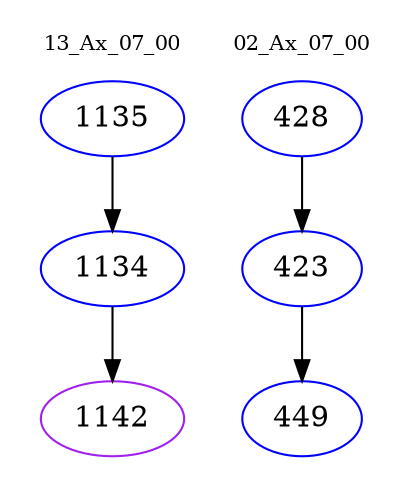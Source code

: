 digraph{
subgraph cluster_0 {
color = white
label = "13_Ax_07_00";
fontsize=10;
T0_1135 [label="1135", color="blue"]
T0_1135 -> T0_1134 [color="black"]
T0_1134 [label="1134", color="blue"]
T0_1134 -> T0_1142 [color="black"]
T0_1142 [label="1142", color="purple"]
}
subgraph cluster_1 {
color = white
label = "02_Ax_07_00";
fontsize=10;
T1_428 [label="428", color="blue"]
T1_428 -> T1_423 [color="black"]
T1_423 [label="423", color="blue"]
T1_423 -> T1_449 [color="black"]
T1_449 [label="449", color="blue"]
}
}
